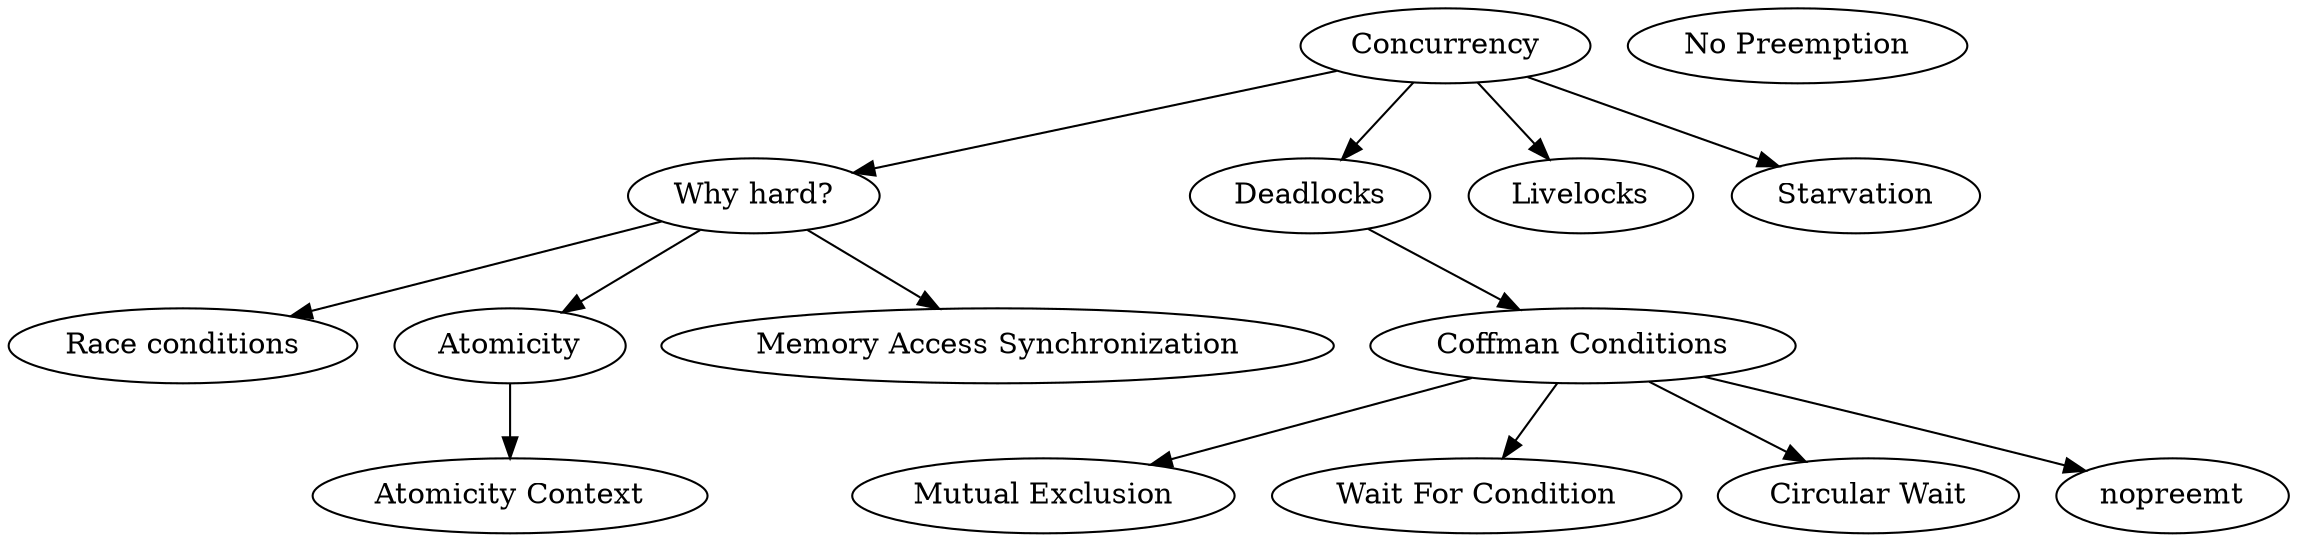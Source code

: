 digraph cig {
    "concurrency" [label="Concurrency"];
    "whyhard" [label="Why hard?"];
    "racecond" [label="Race conditions"];
    "atomicity" [label="Atomicity"];
    "memsync" [label="Memory Access Synchronization"];
    "atomicity-context" [label="Atomicity Context"];

    "deadlocks" [label="Deadlocks"];
    "livelocks" [label="Livelocks"];
    "starvation" [label="Starvation"];

    "coffman" [label="Coffman Conditions"];
    "mutex" [label="Mutual Exclusion"];
    "waitfor" [label="Wait For Condition"];
    "nopreempt" [label="No Preemption"];
    "circwait" [label="Circular Wait"];

    "concurrency" -> "whyhard";
    "whyhard" -> "racecond";
    "whyhard" -> "atomicity";
    "atomicity" -> "atomicity-context";
    "whyhard" -> "memsync";

    "concurrency" -> "deadlocks";
    "concurrency" -> "livelocks";
    "concurrency" -> "starvation";

    "deadlocks" -> "coffman";
    "coffman" -> "mutex";
    "coffman" -> "waitfor";
    "coffman" -> "nopreemt";
    "coffman" -> "circwait";

}
